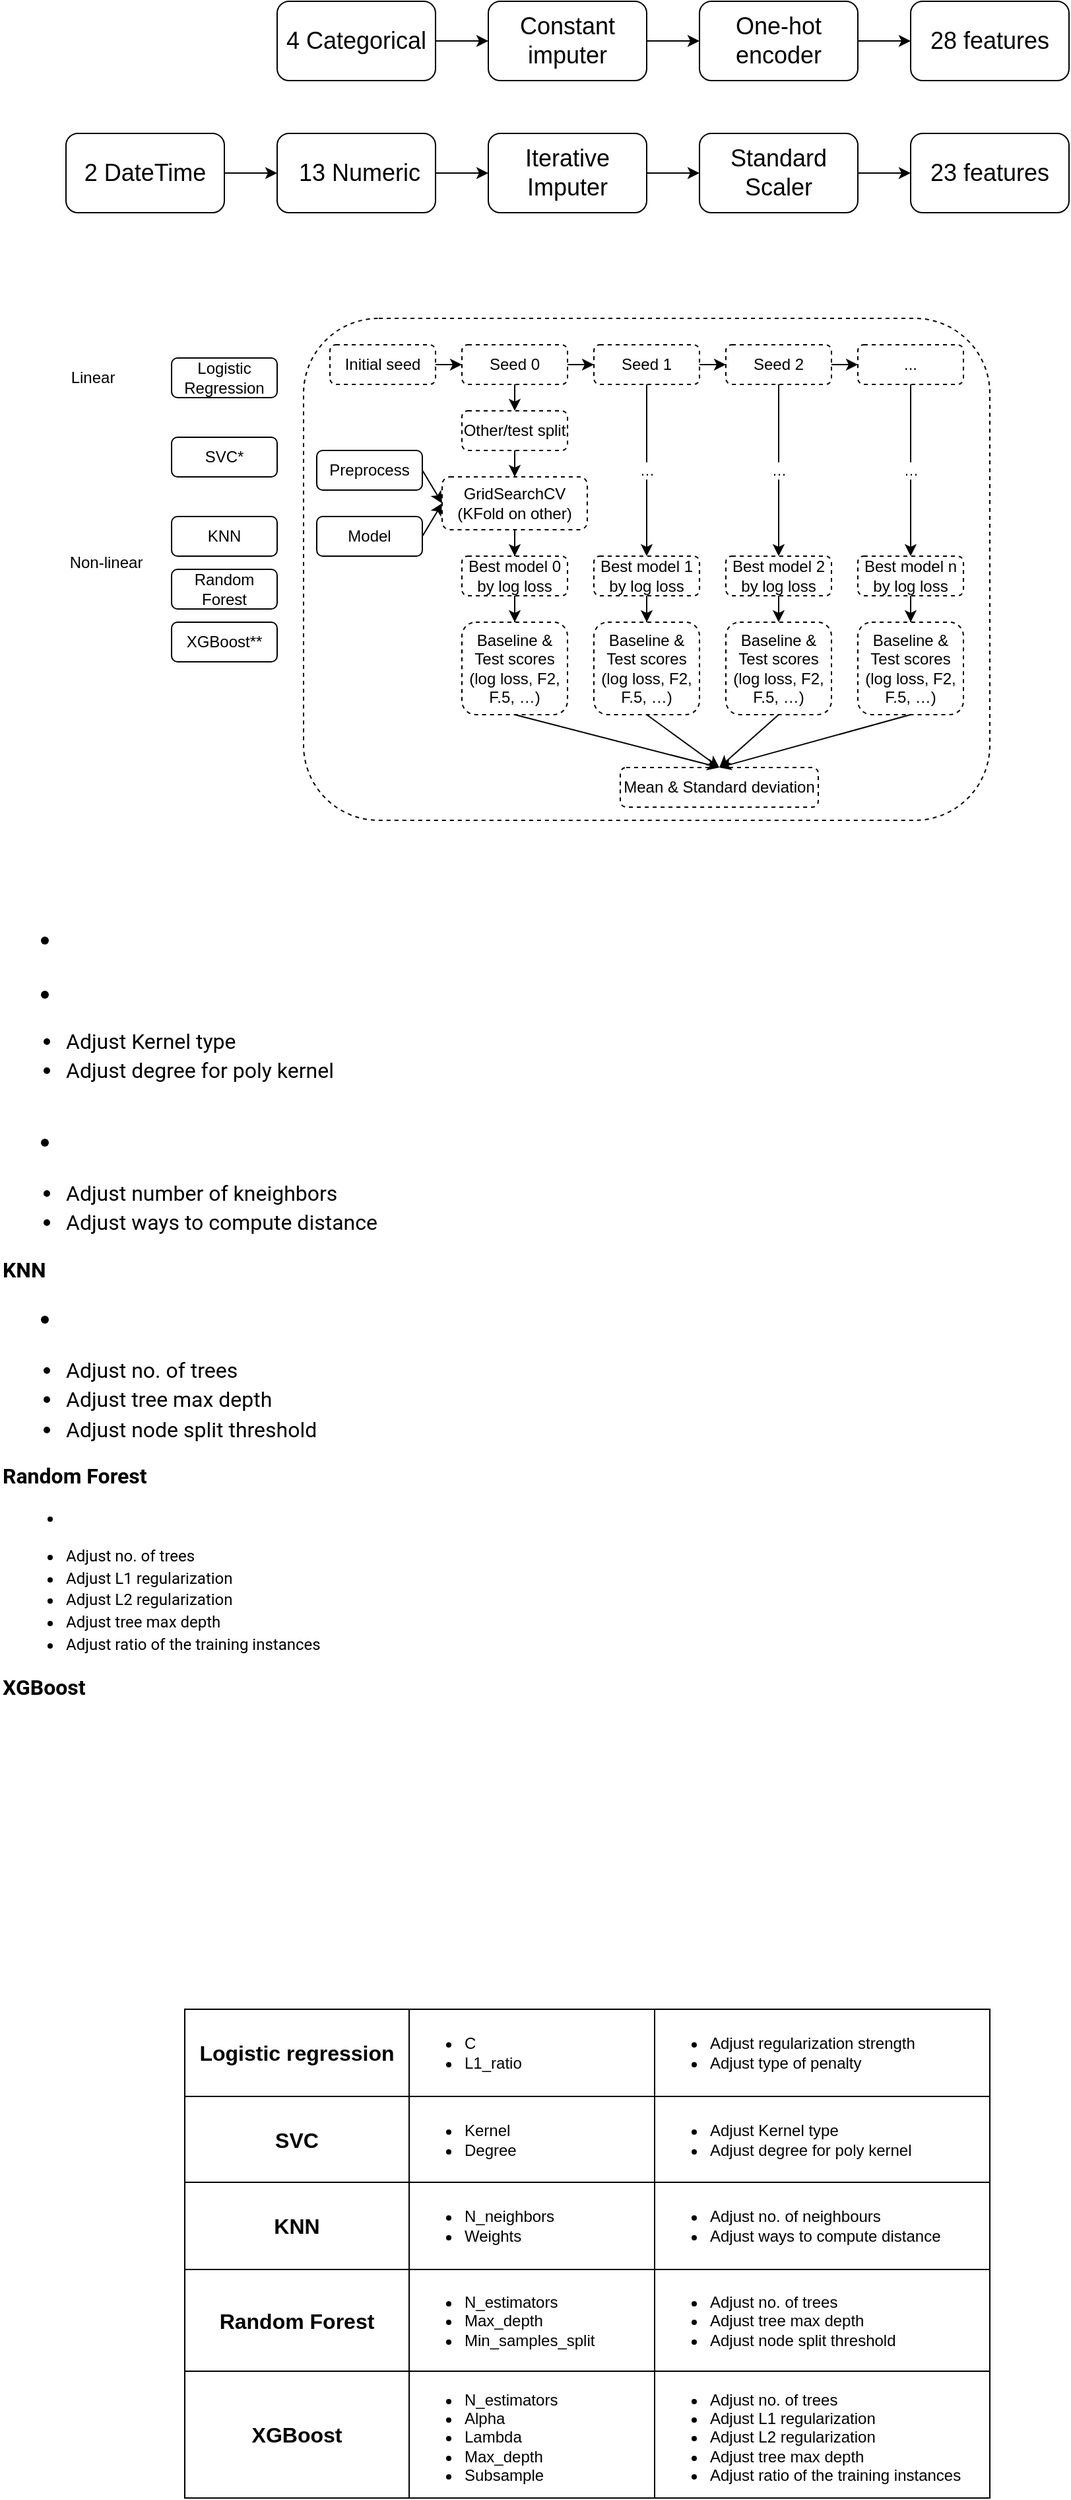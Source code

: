 <mxfile version="20.6.0" type="device"><diagram id="7XZEuVEDNSvaRPzE6bQy" name="Page-1"><mxGraphModel dx="1680" dy="621" grid="1" gridSize="10" guides="1" tooltips="1" connect="1" arrows="1" fold="1" page="1" pageScale="1" pageWidth="850" pageHeight="1100" math="0" shadow="0"><root><mxCell id="0"/><mxCell id="1" parent="0"/><mxCell id="PlYpfjrRUKQm9BCsQIvh-1" value="" style="rounded=1;whiteSpace=wrap;html=1;dashed=1;fillColor=none;" parent="1" vertex="1"><mxGeometry x="220" y="460" width="520" height="380" as="geometry"/></mxCell><mxCell id="Uvf7bCCb0tPrz8CRwHjb-9" style="edgeStyle=orthogonalEdgeStyle;rounded=0;orthogonalLoop=1;jettySize=auto;html=1;exitX=1;exitY=0.5;exitDx=0;exitDy=0;entryX=0;entryY=0.5;entryDx=0;entryDy=0;fontSize=18;" parent="1" source="Uvf7bCCb0tPrz8CRwHjb-1" target="Uvf7bCCb0tPrz8CRwHjb-5" edge="1"><mxGeometry relative="1" as="geometry"/></mxCell><mxCell id="Uvf7bCCb0tPrz8CRwHjb-1" value="&lt;font style=&quot;font-size: 18px;&quot;&gt;4 Categorical&lt;/font&gt;" style="rounded=1;whiteSpace=wrap;html=1;" parent="1" vertex="1"><mxGeometry x="200" y="220" width="120" height="60" as="geometry"/></mxCell><mxCell id="Uvf7bCCb0tPrz8CRwHjb-10" style="edgeStyle=orthogonalEdgeStyle;rounded=0;orthogonalLoop=1;jettySize=auto;html=1;exitX=1;exitY=0.5;exitDx=0;exitDy=0;entryX=0;entryY=0.5;entryDx=0;entryDy=0;fontSize=18;" parent="1" source="Uvf7bCCb0tPrz8CRwHjb-2" target="Uvf7bCCb0tPrz8CRwHjb-7" edge="1"><mxGeometry relative="1" as="geometry"/></mxCell><mxCell id="Uvf7bCCb0tPrz8CRwHjb-2" value="&lt;font style=&quot;font-size: 18px;&quot;&gt;&amp;nbsp;13 Numeric&lt;/font&gt;" style="rounded=1;whiteSpace=wrap;html=1;" parent="1" vertex="1"><mxGeometry x="200" y="320" width="120" height="60" as="geometry"/></mxCell><mxCell id="Uvf7bCCb0tPrz8CRwHjb-4" style="edgeStyle=orthogonalEdgeStyle;rounded=0;orthogonalLoop=1;jettySize=auto;html=1;exitX=1;exitY=0.5;exitDx=0;exitDy=0;entryX=0;entryY=0.5;entryDx=0;entryDy=0;fontSize=18;" parent="1" source="Uvf7bCCb0tPrz8CRwHjb-3" target="Uvf7bCCb0tPrz8CRwHjb-2" edge="1"><mxGeometry relative="1" as="geometry"/></mxCell><mxCell id="Uvf7bCCb0tPrz8CRwHjb-3" value="&lt;font style=&quot;font-size: 18px;&quot;&gt;2 DateTime&lt;/font&gt;" style="rounded=1;whiteSpace=wrap;html=1;" parent="1" vertex="1"><mxGeometry x="40" y="320" width="120" height="60" as="geometry"/></mxCell><mxCell id="Uvf7bCCb0tPrz8CRwHjb-12" style="edgeStyle=orthogonalEdgeStyle;rounded=0;orthogonalLoop=1;jettySize=auto;html=1;exitX=1;exitY=0.5;exitDx=0;exitDy=0;entryX=0;entryY=0.5;entryDx=0;entryDy=0;fontSize=18;" parent="1" source="Uvf7bCCb0tPrz8CRwHjb-5" target="Uvf7bCCb0tPrz8CRwHjb-6" edge="1"><mxGeometry relative="1" as="geometry"/></mxCell><mxCell id="Uvf7bCCb0tPrz8CRwHjb-5" value="&lt;font style=&quot;font-size: 18px;&quot;&gt;Constant imputer&lt;/font&gt;" style="rounded=1;whiteSpace=wrap;html=1;" parent="1" vertex="1"><mxGeometry x="360" y="220" width="120" height="60" as="geometry"/></mxCell><mxCell id="Uvf7bCCb0tPrz8CRwHjb-18" style="edgeStyle=orthogonalEdgeStyle;rounded=0;orthogonalLoop=1;jettySize=auto;html=1;exitX=1;exitY=0.5;exitDx=0;exitDy=0;entryX=0;entryY=0.5;entryDx=0;entryDy=0;fontSize=18;" parent="1" source="Uvf7bCCb0tPrz8CRwHjb-6" target="Uvf7bCCb0tPrz8CRwHjb-16" edge="1"><mxGeometry relative="1" as="geometry"/></mxCell><mxCell id="Uvf7bCCb0tPrz8CRwHjb-6" value="&lt;font style=&quot;font-size: 18px;&quot;&gt;One-hot encoder&lt;/font&gt;" style="rounded=1;whiteSpace=wrap;html=1;" parent="1" vertex="1"><mxGeometry x="520" y="220" width="120" height="60" as="geometry"/></mxCell><mxCell id="Uvf7bCCb0tPrz8CRwHjb-13" style="edgeStyle=orthogonalEdgeStyle;rounded=0;orthogonalLoop=1;jettySize=auto;html=1;exitX=1;exitY=0.5;exitDx=0;exitDy=0;entryX=0;entryY=0.5;entryDx=0;entryDy=0;fontSize=18;" parent="1" source="Uvf7bCCb0tPrz8CRwHjb-7" target="Uvf7bCCb0tPrz8CRwHjb-8" edge="1"><mxGeometry relative="1" as="geometry"/></mxCell><mxCell id="Uvf7bCCb0tPrz8CRwHjb-7" value="&lt;font style=&quot;font-size: 18px;&quot;&gt;Iterative Imputer&lt;/font&gt;" style="rounded=1;whiteSpace=wrap;html=1;" parent="1" vertex="1"><mxGeometry x="360" y="320" width="120" height="60" as="geometry"/></mxCell><mxCell id="Uvf7bCCb0tPrz8CRwHjb-19" style="edgeStyle=orthogonalEdgeStyle;rounded=0;orthogonalLoop=1;jettySize=auto;html=1;exitX=1;exitY=0.5;exitDx=0;exitDy=0;entryX=0;entryY=0.5;entryDx=0;entryDy=0;fontSize=18;" parent="1" source="Uvf7bCCb0tPrz8CRwHjb-8" target="Uvf7bCCb0tPrz8CRwHjb-17" edge="1"><mxGeometry relative="1" as="geometry"/></mxCell><mxCell id="Uvf7bCCb0tPrz8CRwHjb-8" value="&lt;div&gt;&lt;span style=&quot;font-size: 18px;&quot;&gt;Standard Scaler&lt;/span&gt;&lt;/div&gt;" style="rounded=1;whiteSpace=wrap;html=1;" parent="1" vertex="1"><mxGeometry x="520" y="320" width="120" height="60" as="geometry"/></mxCell><mxCell id="Uvf7bCCb0tPrz8CRwHjb-16" value="&lt;font style=&quot;font-size: 18px;&quot;&gt;28 features&lt;/font&gt;" style="rounded=1;whiteSpace=wrap;html=1;" parent="1" vertex="1"><mxGeometry x="680" y="220" width="120" height="60" as="geometry"/></mxCell><mxCell id="Uvf7bCCb0tPrz8CRwHjb-17" value="&lt;span style=&quot;font-size: 18px;&quot;&gt;23 features&lt;/span&gt;" style="rounded=1;whiteSpace=wrap;html=1;" parent="1" vertex="1"><mxGeometry x="680" y="320" width="120" height="60" as="geometry"/></mxCell><mxCell id="PlYpfjrRUKQm9BCsQIvh-4" style="edgeStyle=orthogonalEdgeStyle;rounded=0;orthogonalLoop=1;jettySize=auto;html=1;exitX=1;exitY=0.5;exitDx=0;exitDy=0;entryX=0;entryY=0.5;entryDx=0;entryDy=0;" parent="1" source="PlYpfjrRUKQm9BCsQIvh-2" target="PlYpfjrRUKQm9BCsQIvh-3" edge="1"><mxGeometry relative="1" as="geometry"/></mxCell><mxCell id="PlYpfjrRUKQm9BCsQIvh-2" value="Initial seed" style="rounded=1;whiteSpace=wrap;html=1;dashed=1;fillColor=none;" parent="1" vertex="1"><mxGeometry x="240" y="480" width="80" height="30" as="geometry"/></mxCell><mxCell id="PlYpfjrRUKQm9BCsQIvh-7" style="edgeStyle=orthogonalEdgeStyle;rounded=0;orthogonalLoop=1;jettySize=auto;html=1;exitX=1;exitY=0.5;exitDx=0;exitDy=0;entryX=0;entryY=0.5;entryDx=0;entryDy=0;" parent="1" source="PlYpfjrRUKQm9BCsQIvh-3" target="PlYpfjrRUKQm9BCsQIvh-5" edge="1"><mxGeometry relative="1" as="geometry"/></mxCell><mxCell id="PlYpfjrRUKQm9BCsQIvh-14" style="edgeStyle=orthogonalEdgeStyle;rounded=0;orthogonalLoop=1;jettySize=auto;html=1;exitX=0.5;exitY=1;exitDx=0;exitDy=0;entryX=0.5;entryY=0;entryDx=0;entryDy=0;" parent="1" source="PlYpfjrRUKQm9BCsQIvh-3" target="PlYpfjrRUKQm9BCsQIvh-12" edge="1"><mxGeometry relative="1" as="geometry"/></mxCell><mxCell id="PlYpfjrRUKQm9BCsQIvh-3" value="Seed 0" style="rounded=1;whiteSpace=wrap;html=1;dashed=1;fillColor=none;" parent="1" vertex="1"><mxGeometry x="340" y="480" width="80" height="30" as="geometry"/></mxCell><mxCell id="PlYpfjrRUKQm9BCsQIvh-8" style="edgeStyle=orthogonalEdgeStyle;rounded=0;orthogonalLoop=1;jettySize=auto;html=1;exitX=1;exitY=0.5;exitDx=0;exitDy=0;entryX=0;entryY=0.5;entryDx=0;entryDy=0;" parent="1" source="PlYpfjrRUKQm9BCsQIvh-5" target="PlYpfjrRUKQm9BCsQIvh-6" edge="1"><mxGeometry relative="1" as="geometry"/></mxCell><mxCell id="PlYpfjrRUKQm9BCsQIvh-5" value="Seed 1" style="rounded=1;whiteSpace=wrap;html=1;dashed=1;fillColor=none;" parent="1" vertex="1"><mxGeometry x="440" y="480" width="80" height="30" as="geometry"/></mxCell><mxCell id="PlYpfjrRUKQm9BCsQIvh-11" style="edgeStyle=orthogonalEdgeStyle;rounded=0;orthogonalLoop=1;jettySize=auto;html=1;exitX=1;exitY=0.5;exitDx=0;exitDy=0;entryX=0;entryY=0.5;entryDx=0;entryDy=0;" parent="1" source="PlYpfjrRUKQm9BCsQIvh-6" target="PlYpfjrRUKQm9BCsQIvh-9" edge="1"><mxGeometry relative="1" as="geometry"/></mxCell><mxCell id="PlYpfjrRUKQm9BCsQIvh-6" value="Seed 2" style="rounded=1;whiteSpace=wrap;html=1;dashed=1;fillColor=none;" parent="1" vertex="1"><mxGeometry x="540" y="480" width="80" height="30" as="geometry"/></mxCell><mxCell id="PlYpfjrRUKQm9BCsQIvh-9" value="..." style="rounded=1;whiteSpace=wrap;html=1;dashed=1;fillColor=none;" parent="1" vertex="1"><mxGeometry x="640" y="480" width="80" height="30" as="geometry"/></mxCell><mxCell id="PlYpfjrRUKQm9BCsQIvh-17" value="" style="edgeStyle=orthogonalEdgeStyle;rounded=0;orthogonalLoop=1;jettySize=auto;html=1;" parent="1" source="PlYpfjrRUKQm9BCsQIvh-12" target="PlYpfjrRUKQm9BCsQIvh-16" edge="1"><mxGeometry relative="1" as="geometry"/></mxCell><mxCell id="PlYpfjrRUKQm9BCsQIvh-12" value="Other/test split" style="rounded=1;whiteSpace=wrap;html=1;dashed=1;fillColor=none;" parent="1" vertex="1"><mxGeometry x="340" y="530" width="80" height="30" as="geometry"/></mxCell><mxCell id="PlYpfjrRUKQm9BCsQIvh-19" value="" style="edgeStyle=orthogonalEdgeStyle;rounded=0;orthogonalLoop=1;jettySize=auto;html=1;" parent="1" source="PlYpfjrRUKQm9BCsQIvh-16" target="PlYpfjrRUKQm9BCsQIvh-18" edge="1"><mxGeometry relative="1" as="geometry"/></mxCell><mxCell id="PlYpfjrRUKQm9BCsQIvh-16" value="GridSearchCV&lt;br&gt;(KFold on other)" style="rounded=1;whiteSpace=wrap;html=1;dashed=1;fillColor=none;" parent="1" vertex="1"><mxGeometry x="325" y="580" width="110" height="40" as="geometry"/></mxCell><mxCell id="PlYpfjrRUKQm9BCsQIvh-22" value="" style="edgeStyle=orthogonalEdgeStyle;rounded=0;orthogonalLoop=1;jettySize=auto;html=1;" parent="1" source="PlYpfjrRUKQm9BCsQIvh-18" target="PlYpfjrRUKQm9BCsQIvh-21" edge="1"><mxGeometry relative="1" as="geometry"/></mxCell><mxCell id="PlYpfjrRUKQm9BCsQIvh-18" value="Best model 0&lt;br&gt;by log loss" style="rounded=1;whiteSpace=wrap;html=1;dashed=1;fillColor=none;" parent="1" vertex="1"><mxGeometry x="340" y="640" width="80" height="30" as="geometry"/></mxCell><mxCell id="PlYpfjrRUKQm9BCsQIvh-65" style="rounded=0;orthogonalLoop=1;jettySize=auto;html=1;exitX=0.5;exitY=1;exitDx=0;exitDy=0;entryX=0.5;entryY=0;entryDx=0;entryDy=0;" parent="1" source="PlYpfjrRUKQm9BCsQIvh-21" target="PlYpfjrRUKQm9BCsQIvh-64" edge="1"><mxGeometry relative="1" as="geometry"/></mxCell><mxCell id="PlYpfjrRUKQm9BCsQIvh-21" value="Baseline &amp;amp; Test scores&lt;br&gt;(log loss, F2, F.5, …)" style="rounded=1;whiteSpace=wrap;html=1;dashed=1;fillColor=none;" parent="1" vertex="1"><mxGeometry x="340" y="690" width="80" height="70" as="geometry"/></mxCell><mxCell id="PlYpfjrRUKQm9BCsQIvh-35" value="…" style="edgeStyle=orthogonalEdgeStyle;rounded=0;orthogonalLoop=1;jettySize=auto;html=1;exitX=0.5;exitY=1;exitDx=0;exitDy=0;" parent="1" source="PlYpfjrRUKQm9BCsQIvh-6" target="PlYpfjrRUKQm9BCsQIvh-37" edge="1"><mxGeometry relative="1" as="geometry"><mxPoint x="580" y="620" as="sourcePoint"/></mxGeometry></mxCell><mxCell id="PlYpfjrRUKQm9BCsQIvh-36" value="" style="rounded=0;orthogonalLoop=1;jettySize=auto;html=1;entryX=0.5;entryY=0;entryDx=0;entryDy=0;" parent="1" source="PlYpfjrRUKQm9BCsQIvh-37" target="_ww55W9q1SY77gVIu50A-3" edge="1"><mxGeometry relative="1" as="geometry"><mxPoint x="580" y="690" as="targetPoint"/></mxGeometry></mxCell><mxCell id="PlYpfjrRUKQm9BCsQIvh-37" value="Best model 2&lt;br&gt;by log loss" style="rounded=1;whiteSpace=wrap;html=1;dashed=1;fillColor=none;" parent="1" vertex="1"><mxGeometry x="540" y="640" width="80" height="30" as="geometry"/></mxCell><mxCell id="PlYpfjrRUKQm9BCsQIvh-67" style="edgeStyle=none;rounded=0;orthogonalLoop=1;jettySize=auto;html=1;exitX=0.5;exitY=1;exitDx=0;exitDy=0;entryX=0.5;entryY=0;entryDx=0;entryDy=0;" parent="1" source="_ww55W9q1SY77gVIu50A-3" target="PlYpfjrRUKQm9BCsQIvh-64" edge="1"><mxGeometry relative="1" as="geometry"><mxPoint x="580" y="720" as="sourcePoint"/></mxGeometry></mxCell><mxCell id="PlYpfjrRUKQm9BCsQIvh-40" value="" style="edgeStyle=orthogonalEdgeStyle;rounded=0;orthogonalLoop=1;jettySize=auto;html=1;" parent="1" edge="1"><mxGeometry relative="1" as="geometry"><mxPoint x="680" y="690" as="targetPoint"/></mxGeometry></mxCell><mxCell id="PlYpfjrRUKQm9BCsQIvh-48" value="…" style="edgeStyle=orthogonalEdgeStyle;rounded=0;orthogonalLoop=1;jettySize=auto;html=1;exitX=0.5;exitY=1;exitDx=0;exitDy=0;" parent="1" source="PlYpfjrRUKQm9BCsQIvh-9" target="PlYpfjrRUKQm9BCsQIvh-50" edge="1"><mxGeometry relative="1" as="geometry"><mxPoint x="680" y="510" as="sourcePoint"/></mxGeometry></mxCell><mxCell id="PlYpfjrRUKQm9BCsQIvh-49" value="" style="edgeStyle=orthogonalEdgeStyle;rounded=0;orthogonalLoop=1;jettySize=auto;html=1;entryX=0.5;entryY=0;entryDx=0;entryDy=0;" parent="1" source="PlYpfjrRUKQm9BCsQIvh-50" target="_ww55W9q1SY77gVIu50A-4" edge="1"><mxGeometry relative="1" as="geometry"><mxPoint x="680" y="690" as="targetPoint"/></mxGeometry></mxCell><mxCell id="PlYpfjrRUKQm9BCsQIvh-50" value="Best model n&lt;br&gt;by log loss" style="rounded=1;whiteSpace=wrap;html=1;dashed=1;fillColor=none;" parent="1" vertex="1"><mxGeometry x="640" y="640" width="80" height="30" as="geometry"/></mxCell><mxCell id="PlYpfjrRUKQm9BCsQIvh-68" style="edgeStyle=none;rounded=0;orthogonalLoop=1;jettySize=auto;html=1;exitX=0.5;exitY=1;exitDx=0;exitDy=0;entryX=0.5;entryY=0;entryDx=0;entryDy=0;" parent="1" source="_ww55W9q1SY77gVIu50A-4" target="PlYpfjrRUKQm9BCsQIvh-64" edge="1"><mxGeometry relative="1" as="geometry"><mxPoint x="530" y="750" as="targetPoint"/><mxPoint x="680" y="720" as="sourcePoint"/></mxGeometry></mxCell><mxCell id="PlYpfjrRUKQm9BCsQIvh-52" value="…" style="edgeStyle=orthogonalEdgeStyle;rounded=0;orthogonalLoop=1;jettySize=auto;html=1;exitX=0.5;exitY=1;exitDx=0;exitDy=0;" parent="1" source="PlYpfjrRUKQm9BCsQIvh-5" target="PlYpfjrRUKQm9BCsQIvh-54" edge="1"><mxGeometry relative="1" as="geometry"><mxPoint x="480" y="510" as="sourcePoint"/></mxGeometry></mxCell><mxCell id="PlYpfjrRUKQm9BCsQIvh-53" value="" style="edgeStyle=orthogonalEdgeStyle;rounded=0;orthogonalLoop=1;jettySize=auto;html=1;entryX=0.5;entryY=0;entryDx=0;entryDy=0;" parent="1" source="PlYpfjrRUKQm9BCsQIvh-54" target="_ww55W9q1SY77gVIu50A-1" edge="1"><mxGeometry relative="1" as="geometry"><mxPoint x="480" y="690" as="targetPoint"/></mxGeometry></mxCell><mxCell id="PlYpfjrRUKQm9BCsQIvh-54" value="Best model 1&lt;br&gt;by log loss" style="rounded=1;whiteSpace=wrap;html=1;dashed=1;fillColor=none;" parent="1" vertex="1"><mxGeometry x="440" y="640" width="80" height="30" as="geometry"/></mxCell><mxCell id="PlYpfjrRUKQm9BCsQIvh-66" style="edgeStyle=none;rounded=0;orthogonalLoop=1;jettySize=auto;html=1;exitX=0.5;exitY=1;exitDx=0;exitDy=0;entryX=0.5;entryY=0;entryDx=0;entryDy=0;" parent="1" source="_ww55W9q1SY77gVIu50A-1" target="PlYpfjrRUKQm9BCsQIvh-64" edge="1"><mxGeometry relative="1" as="geometry"><mxPoint x="500" y="750" as="targetPoint"/><mxPoint x="480" y="720" as="sourcePoint"/></mxGeometry></mxCell><mxCell id="PlYpfjrRUKQm9BCsQIvh-58" value="SVC*" style="rounded=1;whiteSpace=wrap;html=1;fillColor=none;" parent="1" vertex="1"><mxGeometry x="120" y="550" width="80" height="30" as="geometry"/></mxCell><mxCell id="PlYpfjrRUKQm9BCsQIvh-59" value="Logistic Regression" style="rounded=1;whiteSpace=wrap;html=1;fillColor=none;" parent="1" vertex="1"><mxGeometry x="120" y="490" width="80" height="30" as="geometry"/></mxCell><mxCell id="PlYpfjrRUKQm9BCsQIvh-60" value="Random Forest" style="rounded=1;whiteSpace=wrap;html=1;fillColor=none;" parent="1" vertex="1"><mxGeometry x="120" y="650" width="80" height="30" as="geometry"/></mxCell><mxCell id="PlYpfjrRUKQm9BCsQIvh-61" value="XGBoost**" style="rounded=1;whiteSpace=wrap;html=1;fillColor=none;" parent="1" vertex="1"><mxGeometry x="120" y="690" width="80" height="30" as="geometry"/></mxCell><mxCell id="PlYpfjrRUKQm9BCsQIvh-62" value="KNN" style="rounded=1;whiteSpace=wrap;html=1;fillColor=none;" parent="1" vertex="1"><mxGeometry x="120" y="610" width="80" height="30" as="geometry"/></mxCell><mxCell id="PlYpfjrRUKQm9BCsQIvh-64" value="Mean &amp;amp; Standard deviation" style="rounded=1;whiteSpace=wrap;html=1;dashed=1;fillColor=none;" parent="1" vertex="1"><mxGeometry x="460" y="800" width="150" height="30" as="geometry"/></mxCell><mxCell id="PlYpfjrRUKQm9BCsQIvh-70" value="Linear" style="text;html=1;align=center;verticalAlign=middle;resizable=0;points=[];autosize=1;strokeColor=none;fillColor=none;" parent="1" vertex="1"><mxGeometry x="30" y="490" width="60" height="30" as="geometry"/></mxCell><mxCell id="PlYpfjrRUKQm9BCsQIvh-71" value="Non-linear" style="text;html=1;align=center;verticalAlign=middle;resizable=0;points=[];autosize=1;strokeColor=none;fillColor=none;" parent="1" vertex="1"><mxGeometry x="30" y="630" width="80" height="30" as="geometry"/></mxCell><mxCell id="_ww55W9q1SY77gVIu50A-1" value="Baseline &amp;amp; Test scores&lt;br&gt;(log loss, F2, F.5, …)" style="rounded=1;whiteSpace=wrap;html=1;dashed=1;fillColor=none;" parent="1" vertex="1"><mxGeometry x="440" y="690" width="80" height="70" as="geometry"/></mxCell><mxCell id="_ww55W9q1SY77gVIu50A-3" value="Baseline &amp;amp; Test scores&lt;br&gt;(log loss, F2, F.5, …)" style="rounded=1;whiteSpace=wrap;html=1;dashed=1;fillColor=none;" parent="1" vertex="1"><mxGeometry x="540" y="690" width="80" height="70" as="geometry"/></mxCell><mxCell id="_ww55W9q1SY77gVIu50A-4" value="Baseline &amp;amp; Test scores&lt;br&gt;(log loss, F2, F.5, …)" style="rounded=1;whiteSpace=wrap;html=1;dashed=1;fillColor=none;" parent="1" vertex="1"><mxGeometry x="640" y="690" width="80" height="70" as="geometry"/></mxCell><mxCell id="0zfpTQILJDvfNpmQXjNh-1" value="&lt;b id=&quot;docs-internal-guid-9012dd41-7fff-4878-5925-cdd11698a818&quot; style=&quot;font-weight:normal;&quot;&gt;&lt;ul style=&quot;margin-top:0;margin-bottom:0;padding-inline-start:48px;&quot;&gt;&lt;li aria-level=&quot;1&quot; style=&quot;list-style-type: disc; font-size: 15pt; font-family: Roboto, sans-serif; background-color: transparent; font-weight: 400; font-style: normal; font-variant: normal; text-decoration: none; vertical-align: baseline;&quot; dir=&quot;ltr&quot;&gt;&lt;p role=&quot;presentation&quot; style=&quot;line-height: 1.38; margin-top: 0pt; margin-bottom: 0pt;&quot; dir=&quot;ltr&quot;&gt;&lt;br&gt;&lt;/p&gt;&lt;/li&gt;&lt;/ul&gt;&lt;br&gt;&lt;ul style=&quot;margin-top:0;margin-bottom:0;padding-inline-start:48px;&quot;&gt;&lt;li aria-level=&quot;1&quot; style=&quot;list-style-type: disc; font-size: 15pt; font-family: Roboto, sans-serif; background-color: transparent; font-weight: 400; font-style: normal; font-variant: normal; text-decoration: none; vertical-align: baseline;&quot; dir=&quot;ltr&quot;&gt;&lt;p role=&quot;presentation&quot; style=&quot;line-height:1.38;margin-top:0pt;margin-bottom:0pt;&quot; dir=&quot;ltr&quot;&gt;&lt;/p&gt;&lt;/li&gt;&lt;/ul&gt;&lt;br&gt;&lt;ul style=&quot;margin-top:0;margin-bottom:0;padding-inline-start:48px;&quot;&gt;&lt;li aria-level=&quot;1&quot; style=&quot;list-style-type: disc; font-size: 12pt; font-family: Roboto, sans-serif; background-color: transparent; font-weight: 400; font-style: normal; font-variant: normal; text-decoration: none; vertical-align: baseline;&quot; dir=&quot;ltr&quot;&gt;&lt;p role=&quot;presentation&quot; style=&quot;line-height:1.38;margin-top:0pt;margin-bottom:0pt;&quot; dir=&quot;ltr&quot;&gt;&lt;span style=&quot;font-size: 12pt; font-family: Roboto, sans-serif; background-color: transparent; font-weight: 400; font-style: normal; font-variant: normal; text-decoration: none; vertical-align: baseline;&quot;&gt;Adjust Kernel type&lt;/span&gt;&lt;/p&gt;&lt;/li&gt;&lt;li aria-level=&quot;1&quot; style=&quot;list-style-type: disc; font-size: 12pt; font-family: Roboto, sans-serif; background-color: transparent; font-weight: 400; font-style: normal; font-variant: normal; text-decoration: none; vertical-align: baseline;&quot; dir=&quot;ltr&quot;&gt;&lt;p role=&quot;presentation&quot; style=&quot;line-height:1.38;margin-top:0pt;margin-bottom:0pt;&quot; dir=&quot;ltr&quot;&gt;&lt;span style=&quot;font-size: 12pt; font-family: Roboto, sans-serif; background-color: transparent; font-weight: 400; font-style: normal; font-variant: normal; text-decoration: none; vertical-align: baseline;&quot;&gt;Adjust degree for poly kernel&lt;/span&gt;&lt;/p&gt;&lt;/li&gt;&lt;/ul&gt;&lt;br&gt;&lt;p style=&quot;line-height:1.2;margin-top:0pt;margin-bottom:0pt;&quot; dir=&quot;ltr&quot;&gt;&lt;/p&gt;&lt;br&gt;&lt;ul style=&quot;margin-top:0;margin-bottom:0;padding-inline-start:48px;&quot;&gt;&lt;li aria-level=&quot;1&quot; style=&quot;list-style-type: disc; font-size: 15pt; font-family: Roboto, sans-serif; background-color: transparent; font-weight: 400; font-style: normal; font-variant: normal; text-decoration: none; vertical-align: baseline;&quot; dir=&quot;ltr&quot;&gt;&lt;p role=&quot;presentation&quot; style=&quot;line-height:1.38;margin-top:0pt;margin-bottom:0pt;&quot; dir=&quot;ltr&quot;&gt;&lt;br&gt;&lt;/p&gt;&lt;/li&gt;&lt;/ul&gt;&lt;br&gt;&lt;ul style=&quot;margin-top:0;margin-bottom:0;padding-inline-start:48px;&quot;&gt;&lt;li aria-level=&quot;1&quot; style=&quot;list-style-type: disc; font-size: 12pt; font-family: Roboto, sans-serif; background-color: transparent; font-weight: 400; font-style: normal; font-variant: normal; text-decoration: none; vertical-align: baseline;&quot; dir=&quot;ltr&quot;&gt;&lt;p role=&quot;presentation&quot; style=&quot;line-height:1.38;margin-top:0pt;margin-bottom:0pt;&quot; dir=&quot;ltr&quot;&gt;&lt;span style=&quot;font-size: 12pt; font-family: Roboto, sans-serif; background-color: transparent; font-weight: 400; font-style: normal; font-variant: normal; text-decoration: none; vertical-align: baseline;&quot;&gt;Adjust number of kneighbors&lt;/span&gt;&lt;/p&gt;&lt;/li&gt;&lt;li aria-level=&quot;1&quot; style=&quot;list-style-type: disc; font-size: 12pt; font-family: Roboto, sans-serif; background-color: transparent; font-weight: 400; font-style: normal; font-variant: normal; text-decoration: none; vertical-align: baseline;&quot; dir=&quot;ltr&quot;&gt;&lt;p role=&quot;presentation&quot; style=&quot;line-height:1.38;margin-top:0pt;margin-bottom:0pt;&quot; dir=&quot;ltr&quot;&gt;&lt;span style=&quot;font-size: 12pt; font-family: Roboto, sans-serif; background-color: transparent; font-weight: 400; font-style: normal; font-variant: normal; text-decoration: none; vertical-align: baseline;&quot;&gt;Adjust ways to compute distance&lt;/span&gt;&lt;/p&gt;&lt;/li&gt;&lt;/ul&gt;&lt;br&gt;&lt;p style=&quot;line-height:1.2;margin-top:0pt;margin-bottom:0pt;&quot; dir=&quot;ltr&quot;&gt;&lt;span style=&quot;font-size: 12pt; font-family: Roboto, sans-serif; background-color: transparent; font-weight: 700; font-style: normal; font-variant: normal; text-decoration: none; vertical-align: baseline;&quot;&gt;KNN&lt;/span&gt;&lt;/p&gt;&lt;br&gt;&lt;ul style=&quot;margin-top:0;margin-bottom:0;padding-inline-start:48px;&quot;&gt;&lt;li aria-level=&quot;1&quot; style=&quot;list-style-type: disc; font-size: 15pt; font-family: Roboto, sans-serif; background-color: transparent; font-weight: 400; font-style: normal; font-variant: normal; text-decoration: none; vertical-align: baseline;&quot; dir=&quot;ltr&quot;&gt;&lt;p role=&quot;presentation&quot; style=&quot;line-height:1.38;margin-top:0pt;margin-bottom:0pt;&quot; dir=&quot;ltr&quot;&gt;&lt;br&gt;&lt;/p&gt;&lt;/li&gt;&lt;/ul&gt;&lt;br&gt;&lt;ul style=&quot;margin-top:0;margin-bottom:0;padding-inline-start:48px;&quot;&gt;&lt;li aria-level=&quot;1&quot; style=&quot;list-style-type: disc; font-size: 12pt; font-family: Roboto, sans-serif; background-color: transparent; font-weight: 400; font-style: normal; font-variant: normal; text-decoration: none; vertical-align: baseline;&quot; dir=&quot;ltr&quot;&gt;&lt;p role=&quot;presentation&quot; style=&quot;line-height:1.38;margin-top:0pt;margin-bottom:0pt;&quot; dir=&quot;ltr&quot;&gt;&lt;span style=&quot;font-size: 12pt; font-family: Roboto, sans-serif; background-color: transparent; font-weight: 400; font-style: normal; font-variant: normal; text-decoration: none; vertical-align: baseline;&quot;&gt;Adjust no. of trees&lt;/span&gt;&lt;/p&gt;&lt;/li&gt;&lt;li aria-level=&quot;1&quot; style=&quot;list-style-type: disc; font-size: 12pt; font-family: Roboto, sans-serif; background-color: transparent; font-weight: 400; font-style: normal; font-variant: normal; text-decoration: none; vertical-align: baseline;&quot; dir=&quot;ltr&quot;&gt;&lt;p role=&quot;presentation&quot; style=&quot;line-height:1.38;margin-top:0pt;margin-bottom:0pt;&quot; dir=&quot;ltr&quot;&gt;&lt;span style=&quot;font-size: 12pt; font-family: Roboto, sans-serif; background-color: transparent; font-weight: 400; font-style: normal; font-variant: normal; text-decoration: none; vertical-align: baseline;&quot;&gt;Adjust tree max depth&lt;/span&gt;&lt;/p&gt;&lt;/li&gt;&lt;li aria-level=&quot;1&quot; style=&quot;list-style-type: disc; font-size: 12pt; font-family: Roboto, sans-serif; background-color: transparent; font-weight: 400; font-style: normal; font-variant: normal; text-decoration: none; vertical-align: baseline;&quot; dir=&quot;ltr&quot;&gt;&lt;p role=&quot;presentation&quot; style=&quot;line-height:1.38;margin-top:0pt;margin-bottom:0pt;&quot; dir=&quot;ltr&quot;&gt;&lt;span style=&quot;font-size: 12pt; font-family: Roboto, sans-serif; background-color: transparent; font-weight: 400; font-style: normal; font-variant: normal; text-decoration: none; vertical-align: baseline;&quot;&gt;Adjust node split threshold&lt;/span&gt;&lt;/p&gt;&lt;/li&gt;&lt;/ul&gt;&lt;br&gt;&lt;p style=&quot;line-height:1.2;margin-top:0pt;margin-bottom:0pt;&quot; dir=&quot;ltr&quot;&gt;&lt;span style=&quot;font-size: 12pt; font-family: Roboto, sans-serif; background-color: transparent; font-weight: 700; font-style: normal; font-variant: normal; text-decoration: none; vertical-align: baseline;&quot;&gt;Random Forest&lt;/span&gt;&lt;/p&gt;&lt;br&gt;&lt;ul style=&quot;margin-top:0;margin-bottom:0;padding-inline-start:48px;&quot;&gt;&lt;li aria-level=&quot;1&quot; style=&quot;list-style-type: disc; font-size: 9pt; font-family: Roboto, sans-serif; background-color: transparent; font-weight: 400; font-style: normal; font-variant: normal; text-decoration: none; vertical-align: baseline;&quot; dir=&quot;ltr&quot;&gt;&lt;p role=&quot;presentation&quot; style=&quot;line-height:1.38;margin-top:0pt;margin-bottom:0pt;&quot; dir=&quot;ltr&quot;&gt;&lt;/p&gt;&lt;/li&gt;&lt;/ul&gt;&lt;br&gt;&lt;ul style=&quot;margin-top:0;margin-bottom:0;padding-inline-start:48px;&quot;&gt;&lt;li aria-level=&quot;1&quot; style=&quot;list-style-type: disc; font-size: 9pt; font-family: Roboto, sans-serif; background-color: transparent; font-weight: 400; font-style: normal; font-variant: normal; text-decoration: none; vertical-align: baseline;&quot; dir=&quot;ltr&quot;&gt;&lt;p role=&quot;presentation&quot; style=&quot;line-height:1.38;margin-top:0pt;margin-bottom:0pt;&quot; dir=&quot;ltr&quot;&gt;&lt;span style=&quot;font-size: 9pt; font-family: Roboto, sans-serif; background-color: transparent; font-weight: 400; font-style: normal; font-variant: normal; text-decoration: none; vertical-align: baseline;&quot;&gt;Adjust no. of trees&lt;/span&gt;&lt;/p&gt;&lt;/li&gt;&lt;li aria-level=&quot;1&quot; style=&quot;list-style-type: disc; font-size: 9pt; font-family: Roboto, sans-serif; background-color: transparent; font-weight: 400; font-style: normal; font-variant: normal; text-decoration: none; vertical-align: baseline;&quot; dir=&quot;ltr&quot;&gt;&lt;p role=&quot;presentation&quot; style=&quot;line-height:1.38;margin-top:0pt;margin-bottom:0pt;&quot; dir=&quot;ltr&quot;&gt;&lt;span style=&quot;font-size: 9pt; font-family: Roboto, sans-serif; background-color: transparent; font-weight: 400; font-style: normal; font-variant: normal; text-decoration: none; vertical-align: baseline;&quot;&gt;Adjust L1 regularization&lt;/span&gt;&lt;/p&gt;&lt;/li&gt;&lt;li aria-level=&quot;1&quot; style=&quot;list-style-type: disc; font-size: 9pt; font-family: Roboto, sans-serif; background-color: transparent; font-weight: 400; font-style: normal; font-variant: normal; text-decoration: none; vertical-align: baseline;&quot; dir=&quot;ltr&quot;&gt;&lt;p role=&quot;presentation&quot; style=&quot;line-height:1.38;margin-top:0pt;margin-bottom:0pt;&quot; dir=&quot;ltr&quot;&gt;&lt;span style=&quot;font-size: 9pt; font-family: Roboto, sans-serif; background-color: transparent; font-weight: 400; font-style: normal; font-variant: normal; text-decoration: none; vertical-align: baseline;&quot;&gt;Adjust L2 regularization&lt;/span&gt;&lt;/p&gt;&lt;/li&gt;&lt;li aria-level=&quot;1&quot; style=&quot;list-style-type: disc; font-size: 9pt; font-family: Roboto, sans-serif; background-color: transparent; font-weight: 400; font-style: normal; font-variant: normal; text-decoration: none; vertical-align: baseline;&quot; dir=&quot;ltr&quot;&gt;&lt;p role=&quot;presentation&quot; style=&quot;line-height:1.38;margin-top:0pt;margin-bottom:0pt;&quot; dir=&quot;ltr&quot;&gt;&lt;span style=&quot;font-size: 9pt; font-family: Roboto, sans-serif; background-color: transparent; font-weight: 400; font-style: normal; font-variant: normal; text-decoration: none; vertical-align: baseline;&quot;&gt;Adjust tree max depth&lt;/span&gt;&lt;/p&gt;&lt;/li&gt;&lt;li aria-level=&quot;1&quot; style=&quot;list-style-type: disc; font-size: 9pt; font-family: Roboto, sans-serif; background-color: transparent; font-weight: 400; font-style: normal; font-variant: normal; text-decoration: none; vertical-align: baseline;&quot; dir=&quot;ltr&quot;&gt;&lt;p role=&quot;presentation&quot; style=&quot;line-height:1.38;margin-top:0pt;margin-bottom:0pt;&quot; dir=&quot;ltr&quot;&gt;&lt;span style=&quot;font-size: 9pt; font-family: Roboto, sans-serif; background-color: transparent; font-weight: 400; font-style: normal; font-variant: normal; text-decoration: none; vertical-align: baseline;&quot;&gt;Adjust ratio of the training instances&lt;/span&gt;&lt;/p&gt;&lt;/li&gt;&lt;/ul&gt;&lt;br&gt;&lt;p style=&quot;line-height:1.2;margin-top:0pt;margin-bottom:0pt;&quot; dir=&quot;ltr&quot;&gt;&lt;span style=&quot;font-size: 12pt; font-family: Roboto, sans-serif; background-color: transparent; font-weight: 700; font-style: normal; font-variant: normal; text-decoration: none; vertical-align: baseline;&quot;&gt;XGBoost&lt;/span&gt;&lt;/p&gt;&lt;/b&gt;" style="text;whiteSpace=wrap;html=1;" parent="1" vertex="1"><mxGeometry x="-10" y="910" width="510" height="620" as="geometry"/></mxCell><mxCell id="0zfpTQILJDvfNpmQXjNh-22" value="" style="shape=table;startSize=0;container=1;collapsible=0;childLayout=tableLayout;fontColor=#000000;fillColor=none;fontSize=14;" parent="1" vertex="1"><mxGeometry x="130" y="1740" width="610" height="370" as="geometry"/></mxCell><mxCell id="0zfpTQILJDvfNpmQXjNh-23" value="" style="shape=tableRow;horizontal=0;startSize=0;swimlaneHead=0;swimlaneBody=0;top=0;left=0;bottom=0;right=0;collapsible=0;dropTarget=0;fillColor=none;points=[[0,0.5],[1,0.5]];portConstraint=eastwest;fontColor=#000000;" parent="0zfpTQILJDvfNpmQXjNh-22" vertex="1"><mxGeometry width="610" height="66" as="geometry"/></mxCell><mxCell id="0zfpTQILJDvfNpmQXjNh-24" value="&lt;div style=&quot;font-size: 16px;&quot;&gt;&lt;span style=&quot;font-size: 16px;&quot;&gt;Logistic regression&lt;/span&gt;&lt;/div&gt;" style="shape=partialRectangle;html=1;whiteSpace=wrap;connectable=0;overflow=hidden;fillColor=none;top=0;left=0;bottom=0;right=0;pointerEvents=1;fontColor=#000000;fontStyle=1;fontSize=16;" parent="0zfpTQILJDvfNpmQXjNh-23" vertex="1"><mxGeometry width="170" height="66" as="geometry"><mxRectangle width="170" height="66" as="alternateBounds"/></mxGeometry></mxCell><mxCell id="0zfpTQILJDvfNpmQXjNh-25" value="&lt;div style=&quot;&quot;&gt;&lt;ul&gt;&lt;li&gt;&lt;span style=&quot;background-color: initial;&quot;&gt;C&lt;/span&gt;&lt;/li&gt;&lt;li&gt;&lt;span style=&quot;background-color: initial;&quot;&gt;L1_ratio&lt;/span&gt;&lt;/li&gt;&lt;/ul&gt;&lt;/div&gt;" style="shape=partialRectangle;html=1;whiteSpace=wrap;connectable=0;overflow=hidden;fillColor=none;top=0;left=0;bottom=0;right=0;pointerEvents=1;fontColor=#000000;align=left;" parent="0zfpTQILJDvfNpmQXjNh-23" vertex="1"><mxGeometry x="170" width="186" height="66" as="geometry"><mxRectangle width="186" height="66" as="alternateBounds"/></mxGeometry></mxCell><mxCell id="0zfpTQILJDvfNpmQXjNh-26" value="&lt;div&gt;&lt;ul&gt;&lt;li&gt;Adjust regularization strength&lt;/li&gt;&lt;li&gt;Adjust type of penalty&lt;/li&gt;&lt;/ul&gt;&lt;/div&gt;" style="shape=partialRectangle;html=1;whiteSpace=wrap;connectable=0;overflow=hidden;fillColor=none;top=0;left=0;bottom=0;right=0;pointerEvents=1;fontColor=#000000;align=left;" parent="0zfpTQILJDvfNpmQXjNh-23" vertex="1"><mxGeometry x="356" width="254" height="66" as="geometry"><mxRectangle width="254" height="66" as="alternateBounds"/></mxGeometry></mxCell><mxCell id="0zfpTQILJDvfNpmQXjNh-27" value="" style="shape=tableRow;horizontal=0;startSize=0;swimlaneHead=0;swimlaneBody=0;top=0;left=0;bottom=0;right=0;collapsible=0;dropTarget=0;fillColor=none;points=[[0,0.5],[1,0.5]];portConstraint=eastwest;fontColor=#000000;fontStyle=1" parent="0zfpTQILJDvfNpmQXjNh-22" vertex="1"><mxGeometry y="66" width="610" height="65" as="geometry"/></mxCell><mxCell id="0zfpTQILJDvfNpmQXjNh-28" value="&lt;div style=&quot;font-size: 16px;&quot;&gt;&lt;span style=&quot;font-size: 16px;&quot;&gt;SVC&lt;/span&gt;&lt;/div&gt;" style="shape=partialRectangle;html=1;whiteSpace=wrap;connectable=0;overflow=hidden;fillColor=none;top=0;left=0;bottom=0;right=0;pointerEvents=1;fontColor=#000000;fontStyle=1;fontSize=16;" parent="0zfpTQILJDvfNpmQXjNh-27" vertex="1"><mxGeometry width="170" height="65" as="geometry"><mxRectangle width="170" height="65" as="alternateBounds"/></mxGeometry></mxCell><mxCell id="0zfpTQILJDvfNpmQXjNh-29" value="&lt;ul&gt;&lt;li&gt;&lt;span style=&quot;background-color: initial;&quot;&gt;Kernel&lt;/span&gt;&lt;/li&gt;&lt;li&gt;&lt;span style=&quot;background-color: initial;&quot;&gt;Degree&lt;/span&gt;&lt;/li&gt;&lt;/ul&gt;" style="shape=partialRectangle;html=1;whiteSpace=wrap;connectable=0;overflow=hidden;fillColor=none;top=0;left=0;bottom=0;right=0;pointerEvents=1;fontColor=#000000;align=left;" parent="0zfpTQILJDvfNpmQXjNh-27" vertex="1"><mxGeometry x="170" width="186" height="65" as="geometry"><mxRectangle width="186" height="65" as="alternateBounds"/></mxGeometry></mxCell><mxCell id="0zfpTQILJDvfNpmQXjNh-30" value="&lt;div&gt;&lt;ul&gt;&lt;li&gt;Adjust Kernel type&lt;/li&gt;&lt;li&gt;Adjust degree for poly kernel&lt;/li&gt;&lt;/ul&gt;&lt;/div&gt;" style="shape=partialRectangle;html=1;whiteSpace=wrap;connectable=0;overflow=hidden;fillColor=none;top=0;left=0;bottom=0;right=0;pointerEvents=1;fontColor=#000000;align=left;" parent="0zfpTQILJDvfNpmQXjNh-27" vertex="1"><mxGeometry x="356" width="254" height="65" as="geometry"><mxRectangle width="254" height="65" as="alternateBounds"/></mxGeometry></mxCell><mxCell id="0zfpTQILJDvfNpmQXjNh-31" value="" style="shape=tableRow;horizontal=0;startSize=0;swimlaneHead=0;swimlaneBody=0;top=0;left=0;bottom=0;right=0;collapsible=0;dropTarget=0;fillColor=none;points=[[0,0.5],[1,0.5]];portConstraint=eastwest;fontColor=#000000;" parent="0zfpTQILJDvfNpmQXjNh-22" vertex="1"><mxGeometry y="131" width="610" height="66" as="geometry"/></mxCell><mxCell id="0zfpTQILJDvfNpmQXjNh-32" value="KNN" style="shape=partialRectangle;html=1;whiteSpace=wrap;connectable=0;overflow=hidden;fillColor=none;top=0;left=0;bottom=0;right=0;pointerEvents=1;fontColor=#000000;fontStyle=1;fontSize=16;" parent="0zfpTQILJDvfNpmQXjNh-31" vertex="1"><mxGeometry width="170" height="66" as="geometry"><mxRectangle width="170" height="66" as="alternateBounds"/></mxGeometry></mxCell><mxCell id="0zfpTQILJDvfNpmQXjNh-33" value="&lt;div&gt;&lt;ul&gt;&lt;li&gt;N_neighbors&lt;/li&gt;&lt;li&gt;&lt;span style=&quot;background-color: initial;&quot;&gt;Weights&lt;/span&gt;&lt;/li&gt;&lt;/ul&gt;&lt;/div&gt;" style="shape=partialRectangle;html=1;whiteSpace=wrap;connectable=0;overflow=hidden;fillColor=none;top=0;left=0;bottom=0;right=0;pointerEvents=1;fontColor=#000000;align=left;" parent="0zfpTQILJDvfNpmQXjNh-31" vertex="1"><mxGeometry x="170" width="186" height="66" as="geometry"><mxRectangle width="186" height="66" as="alternateBounds"/></mxGeometry></mxCell><mxCell id="0zfpTQILJDvfNpmQXjNh-34" value="&lt;div&gt;&lt;ul&gt;&lt;li&gt;Adjust no. of neighbours&lt;/li&gt;&lt;li&gt;Adjust ways to compute distance&lt;/li&gt;&lt;/ul&gt;&lt;/div&gt;" style="shape=partialRectangle;html=1;whiteSpace=wrap;connectable=0;overflow=hidden;fillColor=none;top=0;left=0;bottom=0;right=0;pointerEvents=1;fontColor=#000000;align=left;" parent="0zfpTQILJDvfNpmQXjNh-31" vertex="1"><mxGeometry x="356" width="254" height="66" as="geometry"><mxRectangle width="254" height="66" as="alternateBounds"/></mxGeometry></mxCell><mxCell id="0zfpTQILJDvfNpmQXjNh-35" value="" style="shape=tableRow;horizontal=0;startSize=0;swimlaneHead=0;swimlaneBody=0;top=0;left=0;bottom=0;right=0;collapsible=0;dropTarget=0;fillColor=none;points=[[0,0.5],[1,0.5]];portConstraint=eastwest;fontColor=#000000;" parent="0zfpTQILJDvfNpmQXjNh-22" vertex="1"><mxGeometry y="197" width="610" height="77" as="geometry"/></mxCell><mxCell id="0zfpTQILJDvfNpmQXjNh-36" value="Random Forest" style="shape=partialRectangle;html=1;whiteSpace=wrap;connectable=0;overflow=hidden;fillColor=none;top=0;left=0;bottom=0;right=0;pointerEvents=1;fontColor=#000000;fontStyle=1;fontSize=16;" parent="0zfpTQILJDvfNpmQXjNh-35" vertex="1"><mxGeometry width="170" height="77" as="geometry"><mxRectangle width="170" height="77" as="alternateBounds"/></mxGeometry></mxCell><mxCell id="0zfpTQILJDvfNpmQXjNh-37" value="&lt;div&gt;&lt;ul&gt;&lt;li&gt;N_estimators&lt;/li&gt;&lt;li&gt;&lt;span style=&quot;background-color: initial;&quot;&gt;Max_depth&lt;/span&gt;&lt;/li&gt;&lt;li&gt;&lt;span style=&quot;background-color: initial;&quot;&gt;Min_samples_split&lt;/span&gt;&lt;/li&gt;&lt;/ul&gt;&lt;/div&gt;" style="shape=partialRectangle;html=1;whiteSpace=wrap;connectable=0;overflow=hidden;fillColor=none;top=0;left=0;bottom=0;right=0;pointerEvents=1;fontColor=#000000;align=left;" parent="0zfpTQILJDvfNpmQXjNh-35" vertex="1"><mxGeometry x="170" width="186" height="77" as="geometry"><mxRectangle width="186" height="77" as="alternateBounds"/></mxGeometry></mxCell><mxCell id="0zfpTQILJDvfNpmQXjNh-38" value="&lt;div&gt;&lt;ul&gt;&lt;li&gt;Adjust no. of trees&lt;/li&gt;&lt;li&gt;Adjust tree max depth&lt;/li&gt;&lt;li&gt;Adjust node split threshold&lt;/li&gt;&lt;/ul&gt;&lt;/div&gt;" style="shape=partialRectangle;html=1;whiteSpace=wrap;connectable=0;overflow=hidden;fillColor=none;top=0;left=0;bottom=0;right=0;pointerEvents=1;fontColor=#000000;align=left;" parent="0zfpTQILJDvfNpmQXjNh-35" vertex="1"><mxGeometry x="356" width="254" height="77" as="geometry"><mxRectangle width="254" height="77" as="alternateBounds"/></mxGeometry></mxCell><mxCell id="0zfpTQILJDvfNpmQXjNh-39" value="" style="shape=tableRow;horizontal=0;startSize=0;swimlaneHead=0;swimlaneBody=0;top=0;left=0;bottom=0;right=0;collapsible=0;dropTarget=0;fillColor=none;points=[[0,0.5],[1,0.5]];portConstraint=eastwest;fontColor=#000000;" parent="0zfpTQILJDvfNpmQXjNh-22" vertex="1"><mxGeometry y="274" width="610" height="96" as="geometry"/></mxCell><mxCell id="0zfpTQILJDvfNpmQXjNh-40" value="XGBoost" style="shape=partialRectangle;html=1;whiteSpace=wrap;connectable=0;overflow=hidden;fillColor=none;top=0;left=0;bottom=0;right=0;pointerEvents=1;fontColor=#000000;fontStyle=1;fontSize=16;" parent="0zfpTQILJDvfNpmQXjNh-39" vertex="1"><mxGeometry width="170" height="96" as="geometry"><mxRectangle width="170" height="96" as="alternateBounds"/></mxGeometry></mxCell><mxCell id="0zfpTQILJDvfNpmQXjNh-41" value="&lt;div&gt;&lt;ul&gt;&lt;li&gt;N_estimators&lt;/li&gt;&lt;li&gt;&lt;span style=&quot;background-color: initial;&quot;&gt;Alpha&lt;/span&gt;&lt;/li&gt;&lt;li&gt;&lt;span style=&quot;background-color: initial;&quot;&gt;Lambda&lt;/span&gt;&lt;/li&gt;&lt;li&gt;&lt;span style=&quot;background-color: initial;&quot;&gt;Max_depth&lt;/span&gt;&lt;/li&gt;&lt;li&gt;&lt;span style=&quot;background-color: initial;&quot;&gt;Subsample&lt;/span&gt;&lt;/li&gt;&lt;/ul&gt;&lt;/div&gt;" style="shape=partialRectangle;html=1;whiteSpace=wrap;connectable=0;overflow=hidden;fillColor=none;top=0;left=0;bottom=0;right=0;pointerEvents=1;fontColor=#000000;align=left;verticalAlign=middle;" parent="0zfpTQILJDvfNpmQXjNh-39" vertex="1"><mxGeometry x="170" width="186" height="96" as="geometry"><mxRectangle width="186" height="96" as="alternateBounds"/></mxGeometry></mxCell><mxCell id="0zfpTQILJDvfNpmQXjNh-42" value="&lt;div&gt;&lt;ul&gt;&lt;li&gt;Adjust no. of trees&lt;/li&gt;&lt;li&gt;Adjust L1 regularization&lt;/li&gt;&lt;li&gt;Adjust L2 regularization&lt;/li&gt;&lt;li&gt;Adjust tree max depth&lt;/li&gt;&lt;li&gt;Adjust ratio of the training instances&lt;/li&gt;&lt;/ul&gt;&lt;/div&gt;" style="shape=partialRectangle;html=1;whiteSpace=wrap;connectable=0;overflow=hidden;fillColor=none;top=0;left=0;bottom=0;right=0;pointerEvents=1;fontColor=#000000;align=left;" parent="0zfpTQILJDvfNpmQXjNh-39" vertex="1"><mxGeometry x="356" width="254" height="96" as="geometry"><mxRectangle width="254" height="96" as="alternateBounds"/></mxGeometry></mxCell><mxCell id="ONI6af9Q2TjfdDAKjQNK-3" style="rounded=0;orthogonalLoop=1;jettySize=auto;html=1;exitX=1;exitY=0.5;exitDx=0;exitDy=0;entryX=0;entryY=0.5;entryDx=0;entryDy=0;" edge="1" parent="1" source="ONI6af9Q2TjfdDAKjQNK-1" target="PlYpfjrRUKQm9BCsQIvh-16"><mxGeometry relative="1" as="geometry"/></mxCell><mxCell id="ONI6af9Q2TjfdDAKjQNK-1" value="Preprocess" style="rounded=1;whiteSpace=wrap;html=1;fillColor=none;" vertex="1" parent="1"><mxGeometry x="230" y="560" width="80" height="30" as="geometry"/></mxCell><mxCell id="ONI6af9Q2TjfdDAKjQNK-5" style="rounded=0;orthogonalLoop=1;jettySize=auto;html=1;exitX=1;exitY=0.5;exitDx=0;exitDy=0;entryX=0;entryY=0.5;entryDx=0;entryDy=0;" edge="1" parent="1" source="ONI6af9Q2TjfdDAKjQNK-2" target="PlYpfjrRUKQm9BCsQIvh-16"><mxGeometry relative="1" as="geometry"/></mxCell><mxCell id="ONI6af9Q2TjfdDAKjQNK-2" value="Model" style="rounded=1;whiteSpace=wrap;html=1;fillColor=none;" vertex="1" parent="1"><mxGeometry x="230" y="610" width="80" height="30" as="geometry"/></mxCell></root></mxGraphModel></diagram></mxfile>